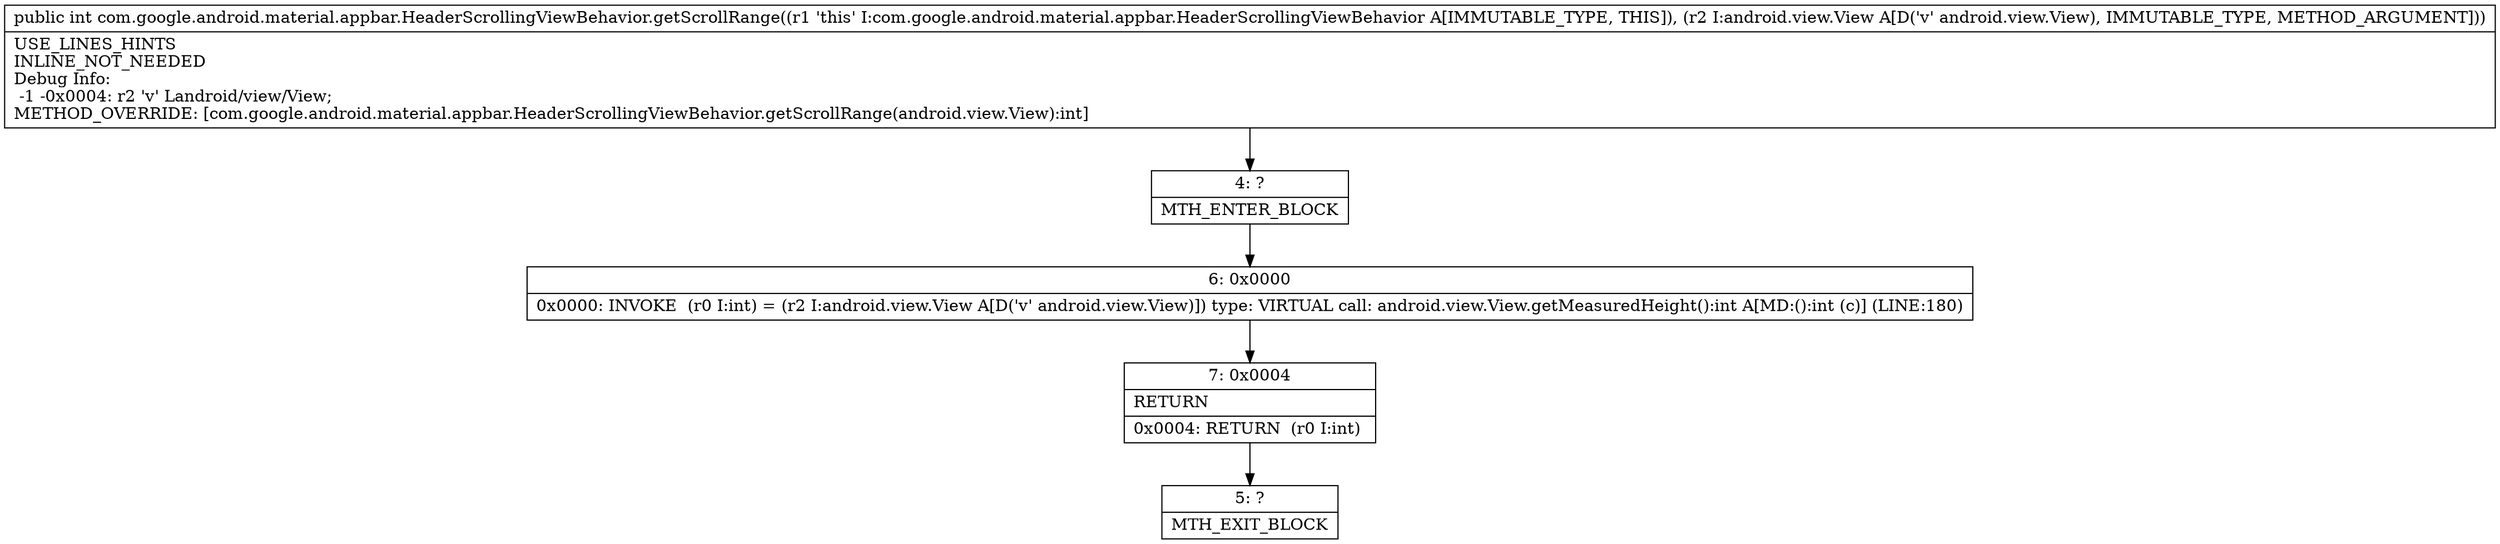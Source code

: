 digraph "CFG forcom.google.android.material.appbar.HeaderScrollingViewBehavior.getScrollRange(Landroid\/view\/View;)I" {
Node_4 [shape=record,label="{4\:\ ?|MTH_ENTER_BLOCK\l}"];
Node_6 [shape=record,label="{6\:\ 0x0000|0x0000: INVOKE  (r0 I:int) = (r2 I:android.view.View A[D('v' android.view.View)]) type: VIRTUAL call: android.view.View.getMeasuredHeight():int A[MD:():int (c)] (LINE:180)\l}"];
Node_7 [shape=record,label="{7\:\ 0x0004|RETURN\l|0x0004: RETURN  (r0 I:int) \l}"];
Node_5 [shape=record,label="{5\:\ ?|MTH_EXIT_BLOCK\l}"];
MethodNode[shape=record,label="{public int com.google.android.material.appbar.HeaderScrollingViewBehavior.getScrollRange((r1 'this' I:com.google.android.material.appbar.HeaderScrollingViewBehavior A[IMMUTABLE_TYPE, THIS]), (r2 I:android.view.View A[D('v' android.view.View), IMMUTABLE_TYPE, METHOD_ARGUMENT]))  | USE_LINES_HINTS\lINLINE_NOT_NEEDED\lDebug Info:\l  \-1 \-0x0004: r2 'v' Landroid\/view\/View;\lMETHOD_OVERRIDE: [com.google.android.material.appbar.HeaderScrollingViewBehavior.getScrollRange(android.view.View):int]\l}"];
MethodNode -> Node_4;Node_4 -> Node_6;
Node_6 -> Node_7;
Node_7 -> Node_5;
}

